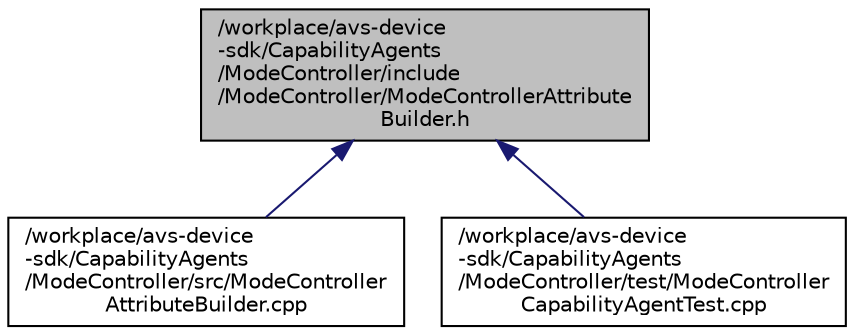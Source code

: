 digraph "/workplace/avs-device-sdk/CapabilityAgents/ModeController/include/ModeController/ModeControllerAttributeBuilder.h"
{
  edge [fontname="Helvetica",fontsize="10",labelfontname="Helvetica",labelfontsize="10"];
  node [fontname="Helvetica",fontsize="10",shape=record];
  Node74 [label="/workplace/avs-device\l-sdk/CapabilityAgents\l/ModeController/include\l/ModeController/ModeControllerAttribute\lBuilder.h",height=0.2,width=0.4,color="black", fillcolor="grey75", style="filled", fontcolor="black"];
  Node74 -> Node75 [dir="back",color="midnightblue",fontsize="10",style="solid",fontname="Helvetica"];
  Node75 [label="/workplace/avs-device\l-sdk/CapabilityAgents\l/ModeController/src/ModeController\lAttributeBuilder.cpp",height=0.2,width=0.4,color="black", fillcolor="white", style="filled",URL="$_mode_controller_attribute_builder_8cpp.html"];
  Node74 -> Node76 [dir="back",color="midnightblue",fontsize="10",style="solid",fontname="Helvetica"];
  Node76 [label="/workplace/avs-device\l-sdk/CapabilityAgents\l/ModeController/test/ModeController\lCapabilityAgentTest.cpp",height=0.2,width=0.4,color="black", fillcolor="white", style="filled",URL="$_mode_controller_capability_agent_test_8cpp.html"];
}
